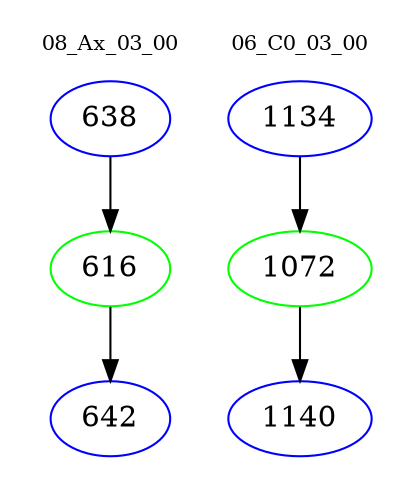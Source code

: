 digraph{
subgraph cluster_0 {
color = white
label = "08_Ax_03_00";
fontsize=10;
T0_638 [label="638", color="blue"]
T0_638 -> T0_616 [color="black"]
T0_616 [label="616", color="green"]
T0_616 -> T0_642 [color="black"]
T0_642 [label="642", color="blue"]
}
subgraph cluster_1 {
color = white
label = "06_C0_03_00";
fontsize=10;
T1_1134 [label="1134", color="blue"]
T1_1134 -> T1_1072 [color="black"]
T1_1072 [label="1072", color="green"]
T1_1072 -> T1_1140 [color="black"]
T1_1140 [label="1140", color="blue"]
}
}
